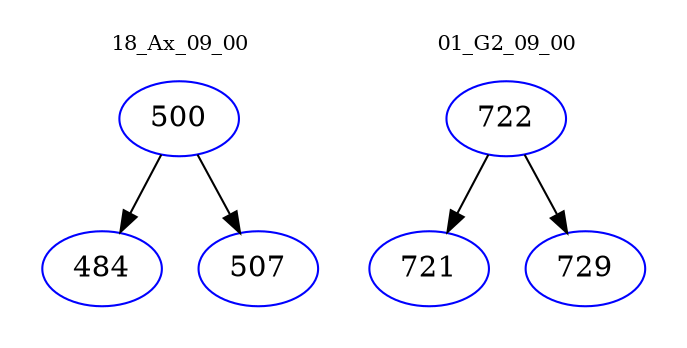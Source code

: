 digraph{
subgraph cluster_0 {
color = white
label = "18_Ax_09_00";
fontsize=10;
T0_500 [label="500", color="blue"]
T0_500 -> T0_484 [color="black"]
T0_484 [label="484", color="blue"]
T0_500 -> T0_507 [color="black"]
T0_507 [label="507", color="blue"]
}
subgraph cluster_1 {
color = white
label = "01_G2_09_00";
fontsize=10;
T1_722 [label="722", color="blue"]
T1_722 -> T1_721 [color="black"]
T1_721 [label="721", color="blue"]
T1_722 -> T1_729 [color="black"]
T1_729 [label="729", color="blue"]
}
}
